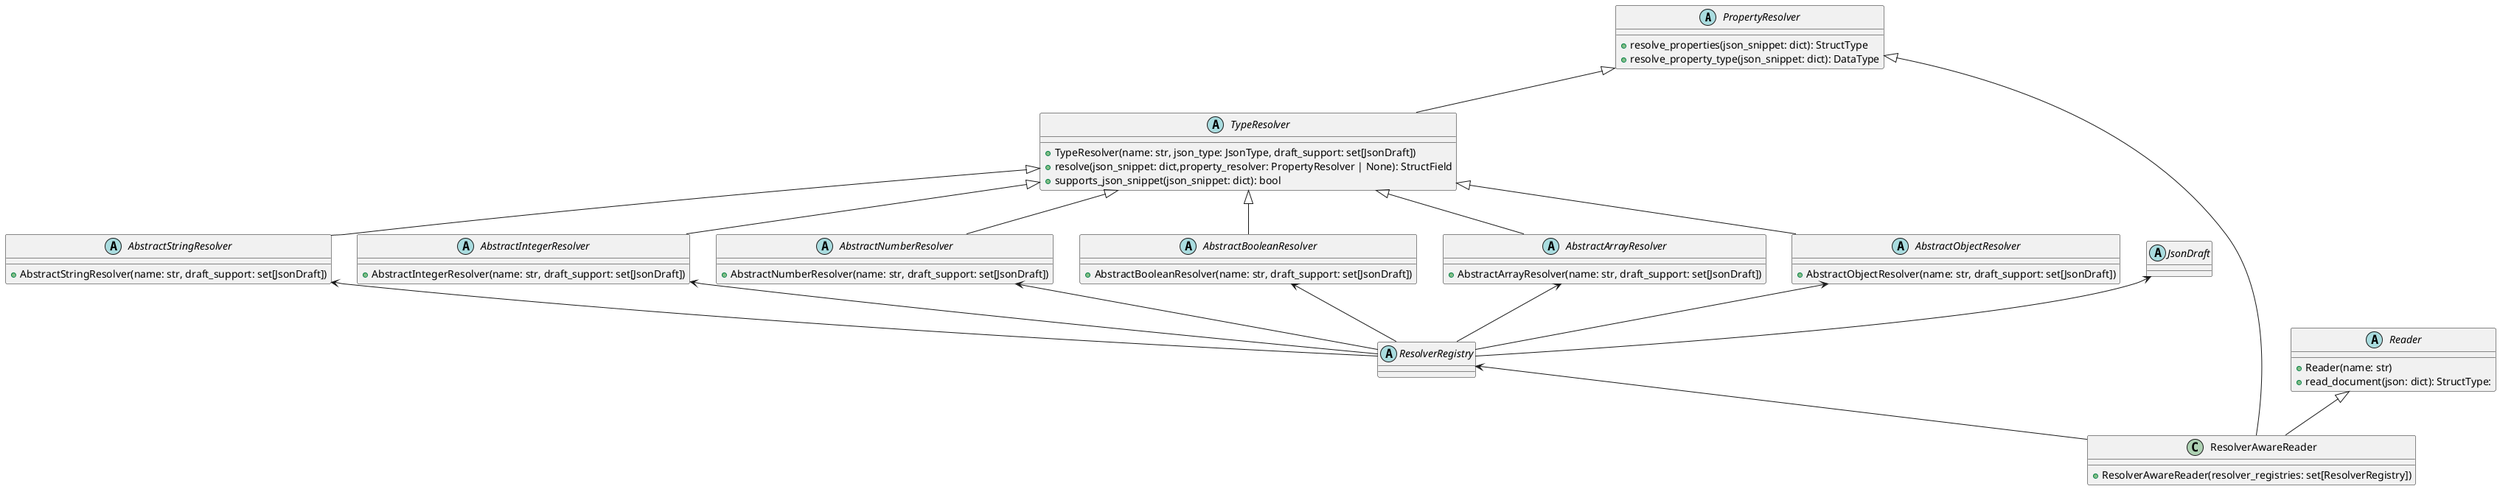 @startuml Type Resolvers

abstract class PropertyResolver {
    + resolve_properties(json_snippet: dict): StructType
    + resolve_property_type(json_snippet: dict): DataType
}

abstract class TypeResolver {
    + TypeResolver(name: str, json_type: JsonType, draft_support: set[JsonDraft])
    + resolve(json_snippet: dict,property_resolver: PropertyResolver | None): StructField
    + supports_json_snippet(json_snippet: dict): bool
}

abstract class AbstractStringResolver {
    + AbstractStringResolver(name: str, draft_support: set[JsonDraft])
}

abstract class AbstractIntegerResolver {
    + AbstractIntegerResolver(name: str, draft_support: set[JsonDraft])
}

abstract class AbstractNumberResolver {
    + AbstractNumberResolver(name: str, draft_support: set[JsonDraft])
}

abstract class AbstractBooleanResolver {
    + AbstractBooleanResolver(name: str, draft_support: set[JsonDraft])
}

abstract class AbstractArrayResolver {
    + AbstractArrayResolver(name: str, draft_support: set[JsonDraft])
}

abstract class AbstractObjectResolver {
    + AbstractObjectResolver(name: str, draft_support: set[JsonDraft])
}

PropertyResolver <|-- TypeResolver

TypeResolver <|-- AbstractStringResolver
TypeResolver <|-- AbstractIntegerResolver
TypeResolver <|-- AbstractNumberResolver
TypeResolver <|-- AbstractBooleanResolver
TypeResolver <|-- AbstractArrayResolver
TypeResolver <|-- AbstractObjectResolver

abstract class ResolverRegistry {

}

abstract class JsonDraft {

}

JsonDraft <-- ResolverRegistry

AbstractStringResolver <-- ResolverRegistry
AbstractIntegerResolver <-- ResolverRegistry
AbstractNumberResolver <-- ResolverRegistry
AbstractBooleanResolver <-- ResolverRegistry
AbstractArrayResolver <-- ResolverRegistry
AbstractObjectResolver <-- ResolverRegistry


abstract class Reader {
    + Reader(name: str)
    + read_document(json: dict): StructType:
}

class ResolverAwareReader {
    + ResolverAwareReader(resolver_registries: set[ResolverRegistry])
}

Reader <|-- ResolverAwareReader
PropertyResolver <|-- ResolverAwareReader
ResolverRegistry <-- ResolverAwareReader


@enduml
